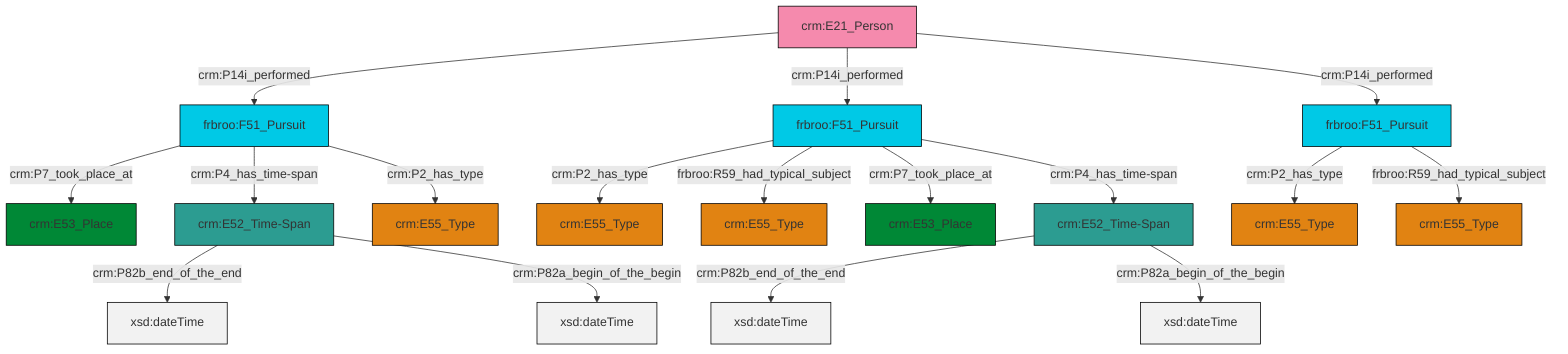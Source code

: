 graph TD
classDef Literal fill:#f2f2f2,stroke:#000000;
classDef CRM_Entity fill:#FFFFFF,stroke:#000000;
classDef Temporal_Entity fill:#00C9E6, stroke:#000000;
classDef Type fill:#E18312, stroke:#000000;
classDef Time-Span fill:#2C9C91, stroke:#000000;
classDef Appellation fill:#FFEB7F, stroke:#000000;
classDef Place fill:#008836, stroke:#000000;
classDef Persistent_Item fill:#B266B2, stroke:#000000;
classDef Conceptual_Object fill:#FFD700, stroke:#000000;
classDef Physical_Thing fill:#D2B48C, stroke:#000000;
classDef Actor fill:#f58aad, stroke:#000000;
classDef PC_Classes fill:#4ce600, stroke:#000000;
classDef Multi fill:#cccccc,stroke:#000000;

0["frbroo:F51_Pursuit"]:::Temporal_Entity -->|crm:P7_took_place_at| 1["crm:E53_Place"]:::Place
2["frbroo:F51_Pursuit"]:::Temporal_Entity -->|crm:P2_has_type| 3["crm:E55_Type"]:::Type
9["crm:E21_Person"]:::Actor -->|crm:P14i_performed| 0["frbroo:F51_Pursuit"]:::Temporal_Entity
9["crm:E21_Person"]:::Actor -->|crm:P14i_performed| 10["frbroo:F51_Pursuit"]:::Temporal_Entity
10["frbroo:F51_Pursuit"]:::Temporal_Entity -->|crm:P2_has_type| 12["crm:E55_Type"]:::Type
7["crm:E52_Time-Span"]:::Time-Span -->|crm:P82b_end_of_the_end| 13[xsd:dateTime]:::Literal
18["crm:E52_Time-Span"]:::Time-Span -->|crm:P82b_end_of_the_end| 19[xsd:dateTime]:::Literal
0["frbroo:F51_Pursuit"]:::Temporal_Entity -->|crm:P4_has_time-span| 7["crm:E52_Time-Span"]:::Time-Span
7["crm:E52_Time-Span"]:::Time-Span -->|crm:P82a_begin_of_the_begin| 22[xsd:dateTime]:::Literal
0["frbroo:F51_Pursuit"]:::Temporal_Entity -->|crm:P2_has_type| 4["crm:E55_Type"]:::Type
10["frbroo:F51_Pursuit"]:::Temporal_Entity -->|frbroo:R59_had_typical_subject| 25["crm:E55_Type"]:::Type
9["crm:E21_Person"]:::Actor -->|crm:P14i_performed| 2["frbroo:F51_Pursuit"]:::Temporal_Entity
10["frbroo:F51_Pursuit"]:::Temporal_Entity -->|crm:P7_took_place_at| 15["crm:E53_Place"]:::Place
10["frbroo:F51_Pursuit"]:::Temporal_Entity -->|crm:P4_has_time-span| 18["crm:E52_Time-Span"]:::Time-Span
2["frbroo:F51_Pursuit"]:::Temporal_Entity -->|frbroo:R59_had_typical_subject| 29["crm:E55_Type"]:::Type
18["crm:E52_Time-Span"]:::Time-Span -->|crm:P82a_begin_of_the_begin| 32[xsd:dateTime]:::Literal